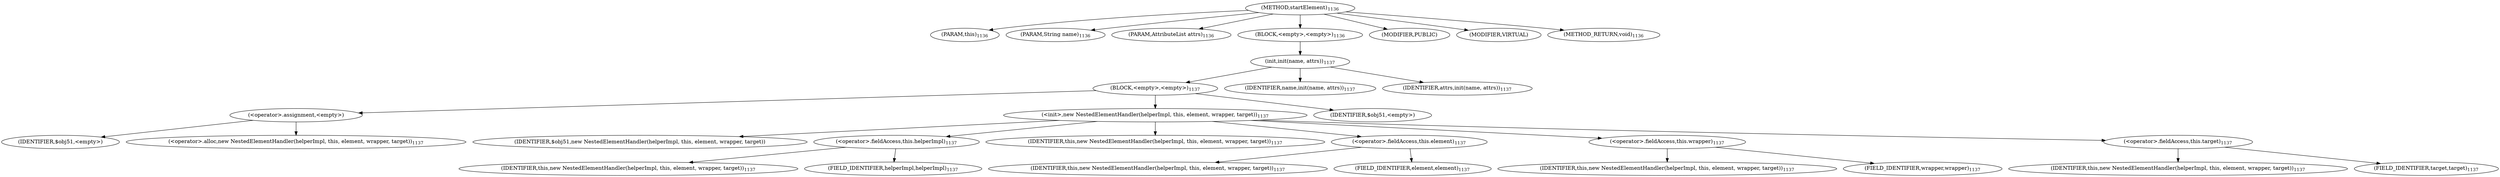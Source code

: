 digraph "startElement" {  
"2405" [label = <(METHOD,startElement)<SUB>1136</SUB>> ]
"123" [label = <(PARAM,this)<SUB>1136</SUB>> ]
"2406" [label = <(PARAM,String name)<SUB>1136</SUB>> ]
"2407" [label = <(PARAM,AttributeList attrs)<SUB>1136</SUB>> ]
"2408" [label = <(BLOCK,&lt;empty&gt;,&lt;empty&gt;)<SUB>1136</SUB>> ]
"2409" [label = <(init,init(name, attrs))<SUB>1137</SUB>> ]
"2410" [label = <(BLOCK,&lt;empty&gt;,&lt;empty&gt;)<SUB>1137</SUB>> ]
"2411" [label = <(&lt;operator&gt;.assignment,&lt;empty&gt;)> ]
"2412" [label = <(IDENTIFIER,$obj51,&lt;empty&gt;)> ]
"2413" [label = <(&lt;operator&gt;.alloc,new NestedElementHandler(helperImpl, this, element, wrapper, target))<SUB>1137</SUB>> ]
"2414" [label = <(&lt;init&gt;,new NestedElementHandler(helperImpl, this, element, wrapper, target))<SUB>1137</SUB>> ]
"2415" [label = <(IDENTIFIER,$obj51,new NestedElementHandler(helperImpl, this, element, wrapper, target))> ]
"2416" [label = <(&lt;operator&gt;.fieldAccess,this.helperImpl)<SUB>1137</SUB>> ]
"2417" [label = <(IDENTIFIER,this,new NestedElementHandler(helperImpl, this, element, wrapper, target))<SUB>1137</SUB>> ]
"2418" [label = <(FIELD_IDENTIFIER,helperImpl,helperImpl)<SUB>1137</SUB>> ]
"122" [label = <(IDENTIFIER,this,new NestedElementHandler(helperImpl, this, element, wrapper, target))<SUB>1137</SUB>> ]
"2419" [label = <(&lt;operator&gt;.fieldAccess,this.element)<SUB>1137</SUB>> ]
"2420" [label = <(IDENTIFIER,this,new NestedElementHandler(helperImpl, this, element, wrapper, target))<SUB>1137</SUB>> ]
"2421" [label = <(FIELD_IDENTIFIER,element,element)<SUB>1137</SUB>> ]
"2422" [label = <(&lt;operator&gt;.fieldAccess,this.wrapper)<SUB>1137</SUB>> ]
"2423" [label = <(IDENTIFIER,this,new NestedElementHandler(helperImpl, this, element, wrapper, target))<SUB>1137</SUB>> ]
"2424" [label = <(FIELD_IDENTIFIER,wrapper,wrapper)<SUB>1137</SUB>> ]
"2425" [label = <(&lt;operator&gt;.fieldAccess,this.target)<SUB>1137</SUB>> ]
"2426" [label = <(IDENTIFIER,this,new NestedElementHandler(helperImpl, this, element, wrapper, target))<SUB>1137</SUB>> ]
"2427" [label = <(FIELD_IDENTIFIER,target,target)<SUB>1137</SUB>> ]
"2428" [label = <(IDENTIFIER,$obj51,&lt;empty&gt;)> ]
"2429" [label = <(IDENTIFIER,name,init(name, attrs))<SUB>1137</SUB>> ]
"2430" [label = <(IDENTIFIER,attrs,init(name, attrs))<SUB>1137</SUB>> ]
"2431" [label = <(MODIFIER,PUBLIC)> ]
"2432" [label = <(MODIFIER,VIRTUAL)> ]
"2433" [label = <(METHOD_RETURN,void)<SUB>1136</SUB>> ]
  "2405" -> "123" 
  "2405" -> "2406" 
  "2405" -> "2407" 
  "2405" -> "2408" 
  "2405" -> "2431" 
  "2405" -> "2432" 
  "2405" -> "2433" 
  "2408" -> "2409" 
  "2409" -> "2410" 
  "2409" -> "2429" 
  "2409" -> "2430" 
  "2410" -> "2411" 
  "2410" -> "2414" 
  "2410" -> "2428" 
  "2411" -> "2412" 
  "2411" -> "2413" 
  "2414" -> "2415" 
  "2414" -> "2416" 
  "2414" -> "122" 
  "2414" -> "2419" 
  "2414" -> "2422" 
  "2414" -> "2425" 
  "2416" -> "2417" 
  "2416" -> "2418" 
  "2419" -> "2420" 
  "2419" -> "2421" 
  "2422" -> "2423" 
  "2422" -> "2424" 
  "2425" -> "2426" 
  "2425" -> "2427" 
}
